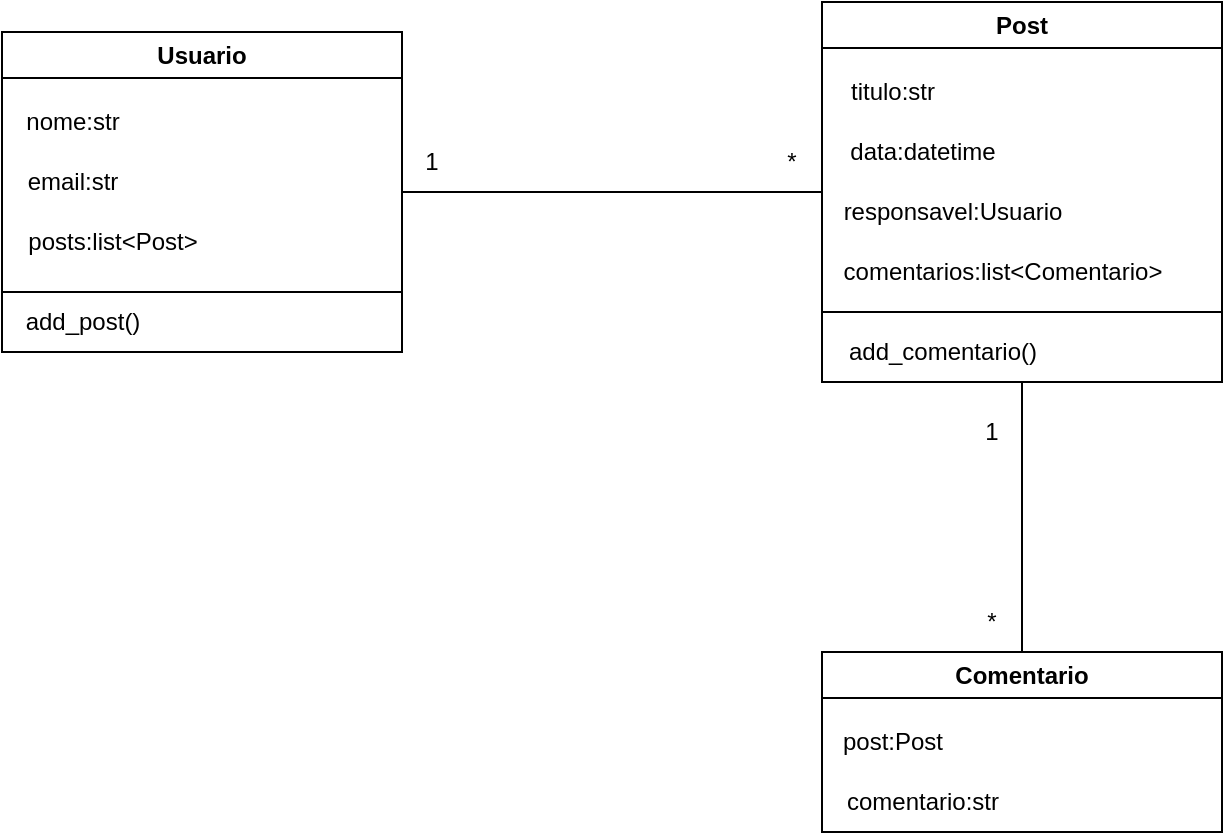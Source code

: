 <mxfile>
    <diagram id="z3dpwYgCL3ZrNdG2GFDP" name="Page-1">
        <mxGraphModel dx="1094" dy="832" grid="1" gridSize="10" guides="1" tooltips="1" connect="1" arrows="1" fold="1" page="1" pageScale="1" pageWidth="850" pageHeight="1100" math="0" shadow="0">
            <root>
                <mxCell id="0"/>
                <mxCell id="1" parent="0"/>
                <mxCell id="2" value="Usuario" style="swimlane;whiteSpace=wrap;html=1;" parent="1" vertex="1">
                    <mxGeometry x="30" y="180" width="200" height="160" as="geometry"/>
                </mxCell>
                <mxCell id="3" value="nome:str" style="text;html=1;align=center;verticalAlign=middle;resizable=0;points=[];autosize=1;strokeColor=none;fillColor=none;" parent="2" vertex="1">
                    <mxGeometry y="30" width="70" height="30" as="geometry"/>
                </mxCell>
                <mxCell id="4" value="email:str" style="text;html=1;align=center;verticalAlign=middle;resizable=0;points=[];autosize=1;strokeColor=none;fillColor=none;" parent="2" vertex="1">
                    <mxGeometry y="60" width="70" height="30" as="geometry"/>
                </mxCell>
                <mxCell id="5" value="posts:list&amp;lt;Post&amp;gt;" style="text;html=1;align=center;verticalAlign=middle;resizable=0;points=[];autosize=1;strokeColor=none;fillColor=none;" parent="2" vertex="1">
                    <mxGeometry y="90" width="110" height="30" as="geometry"/>
                </mxCell>
                <mxCell id="7" value="add_post()" style="text;html=1;align=center;verticalAlign=middle;resizable=0;points=[];autosize=1;strokeColor=none;fillColor=none;" parent="2" vertex="1">
                    <mxGeometry y="130" width="80" height="30" as="geometry"/>
                </mxCell>
                <mxCell id="6" value="" style="endArrow=none;html=1;" parent="1" edge="1">
                    <mxGeometry width="50" height="50" relative="1" as="geometry">
                        <mxPoint x="30" y="310" as="sourcePoint"/>
                        <mxPoint x="230" y="310" as="targetPoint"/>
                        <Array as="points">
                            <mxPoint x="130" y="310"/>
                        </Array>
                    </mxGeometry>
                </mxCell>
                <mxCell id="8" value="Post" style="swimlane;whiteSpace=wrap;html=1;" parent="1" vertex="1">
                    <mxGeometry x="440" y="165" width="200" height="190" as="geometry"/>
                </mxCell>
                <mxCell id="9" value="titulo:str" style="text;html=1;align=center;verticalAlign=middle;resizable=0;points=[];autosize=1;strokeColor=none;fillColor=none;" parent="8" vertex="1">
                    <mxGeometry y="30" width="70" height="30" as="geometry"/>
                </mxCell>
                <mxCell id="10" value="data:datetime" style="text;html=1;align=center;verticalAlign=middle;resizable=0;points=[];autosize=1;strokeColor=none;fillColor=none;" parent="8" vertex="1">
                    <mxGeometry y="60" width="100" height="30" as="geometry"/>
                </mxCell>
                <mxCell id="11" value="responsavel:Usuario" style="text;html=1;align=center;verticalAlign=middle;resizable=0;points=[];autosize=1;strokeColor=none;fillColor=none;" parent="8" vertex="1">
                    <mxGeometry y="90" width="130" height="30" as="geometry"/>
                </mxCell>
                <mxCell id="13" value="" style="endArrow=none;html=1;" parent="8" edge="1">
                    <mxGeometry width="50" height="50" relative="1" as="geometry">
                        <mxPoint y="155" as="sourcePoint"/>
                        <mxPoint x="200" y="155" as="targetPoint"/>
                        <Array as="points">
                            <mxPoint x="100" y="155"/>
                        </Array>
                    </mxGeometry>
                </mxCell>
                <mxCell id="21" value="add_comentario()" style="text;html=1;align=center;verticalAlign=middle;resizable=0;points=[];autosize=1;strokeColor=none;fillColor=none;" parent="8" vertex="1">
                    <mxGeometry y="160" width="120" height="30" as="geometry"/>
                </mxCell>
                <mxCell id="23" value="comentarios:list&amp;lt;Comentario&amp;gt;" style="text;html=1;align=center;verticalAlign=middle;resizable=0;points=[];autosize=1;strokeColor=none;fillColor=none;" parent="8" vertex="1">
                    <mxGeometry y="120" width="180" height="30" as="geometry"/>
                </mxCell>
                <mxCell id="14" value="" style="endArrow=none;html=1;exitX=1;exitY=0.5;exitDx=0;exitDy=0;" parent="1" source="2" target="8" edge="1">
                    <mxGeometry width="50" height="50" relative="1" as="geometry">
                        <mxPoint x="400" y="450" as="sourcePoint"/>
                        <mxPoint x="450" y="400" as="targetPoint"/>
                    </mxGeometry>
                </mxCell>
                <mxCell id="15" value="Comentario" style="swimlane;whiteSpace=wrap;html=1;startSize=23;" parent="1" vertex="1">
                    <mxGeometry x="440" y="490" width="200" height="90" as="geometry"/>
                </mxCell>
                <mxCell id="16" value="post:Post" style="text;html=1;align=center;verticalAlign=middle;resizable=0;points=[];autosize=1;strokeColor=none;fillColor=none;" parent="15" vertex="1">
                    <mxGeometry y="30" width="70" height="30" as="geometry"/>
                </mxCell>
                <mxCell id="17" value="comentario:str" style="text;html=1;align=center;verticalAlign=middle;resizable=0;points=[];autosize=1;strokeColor=none;fillColor=none;" parent="15" vertex="1">
                    <mxGeometry y="60" width="100" height="30" as="geometry"/>
                </mxCell>
                <mxCell id="25" value="1" style="text;html=1;strokeColor=none;fillColor=none;align=center;verticalAlign=middle;whiteSpace=wrap;rounded=0;" parent="1" vertex="1">
                    <mxGeometry x="230" y="230" width="30" height="30" as="geometry"/>
                </mxCell>
                <mxCell id="26" value="*" style="text;html=1;strokeColor=none;fillColor=none;align=center;verticalAlign=middle;whiteSpace=wrap;rounded=0;" parent="1" vertex="1">
                    <mxGeometry x="410" y="230" width="30" height="30" as="geometry"/>
                </mxCell>
                <mxCell id="27" value="" style="endArrow=none;html=1;exitX=0.5;exitY=0;exitDx=0;exitDy=0;entryX=0.5;entryY=1;entryDx=0;entryDy=0;" parent="1" source="15" target="8" edge="1">
                    <mxGeometry width="50" height="50" relative="1" as="geometry">
                        <mxPoint x="240" y="441.69" as="sourcePoint"/>
                        <mxPoint x="550" y="310" as="targetPoint"/>
                    </mxGeometry>
                </mxCell>
                <mxCell id="28" value="1" style="text;html=1;strokeColor=none;fillColor=none;align=center;verticalAlign=middle;whiteSpace=wrap;rounded=0;" parent="1" vertex="1">
                    <mxGeometry x="510" y="365" width="30" height="30" as="geometry"/>
                </mxCell>
                <mxCell id="29" value="*" style="text;html=1;strokeColor=none;fillColor=none;align=center;verticalAlign=middle;whiteSpace=wrap;rounded=0;" parent="1" vertex="1">
                    <mxGeometry x="510" y="460" width="30" height="30" as="geometry"/>
                </mxCell>
            </root>
        </mxGraphModel>
    </diagram>
</mxfile>